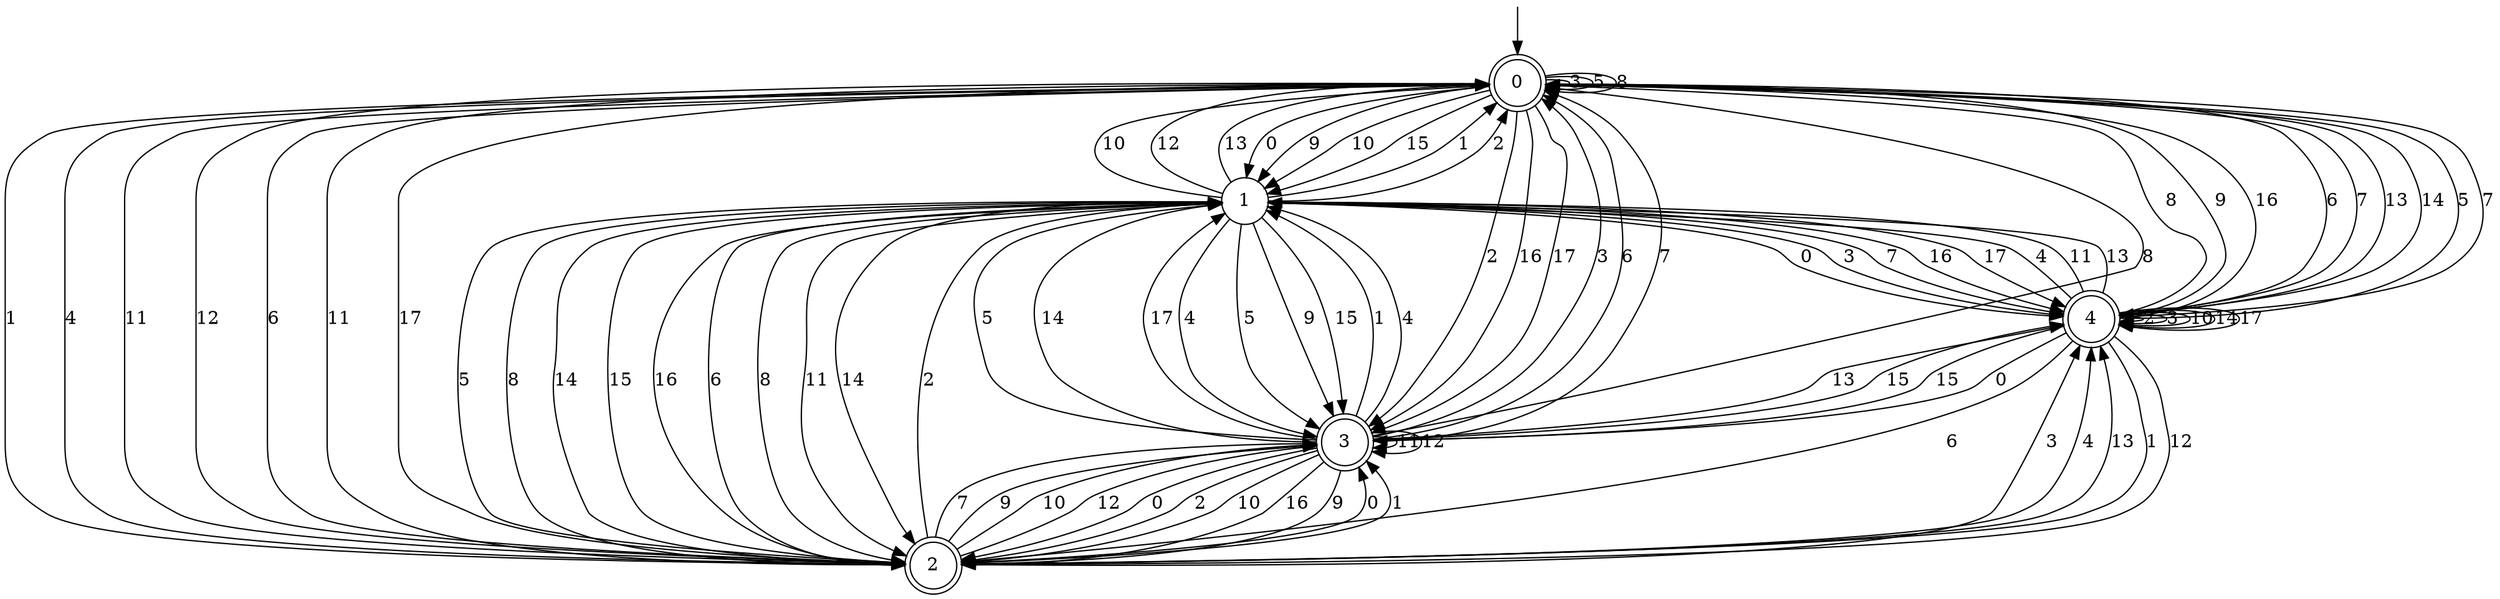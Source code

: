 digraph g {

	s0 [shape="doublecircle" label="0"];
	s1 [shape="circle" label="1"];
	s2 [shape="doublecircle" label="2"];
	s3 [shape="doublecircle" label="3"];
	s4 [shape="doublecircle" label="4"];
	s0 -> s1 [label="0"];
	s0 -> s2 [label="1"];
	s0 -> s3 [label="2"];
	s0 -> s0 [label="3"];
	s0 -> s2 [label="4"];
	s0 -> s0 [label="5"];
	s0 -> s4 [label="6"];
	s0 -> s4 [label="7"];
	s0 -> s0 [label="8"];
	s0 -> s1 [label="9"];
	s0 -> s1 [label="10"];
	s0 -> s2 [label="11"];
	s0 -> s2 [label="12"];
	s0 -> s4 [label="13"];
	s0 -> s4 [label="14"];
	s0 -> s1 [label="15"];
	s0 -> s3 [label="16"];
	s0 -> s3 [label="17"];
	s1 -> s4 [label="0"];
	s1 -> s0 [label="1"];
	s1 -> s0 [label="2"];
	s1 -> s4 [label="3"];
	s1 -> s3 [label="4"];
	s1 -> s3 [label="5"];
	s1 -> s2 [label="6"];
	s1 -> s4 [label="7"];
	s1 -> s2 [label="8"];
	s1 -> s3 [label="9"];
	s1 -> s0 [label="10"];
	s1 -> s2 [label="11"];
	s1 -> s0 [label="12"];
	s1 -> s0 [label="13"];
	s1 -> s2 [label="14"];
	s1 -> s3 [label="15"];
	s1 -> s4 [label="16"];
	s1 -> s4 [label="17"];
	s2 -> s3 [label="0"];
	s2 -> s3 [label="1"];
	s2 -> s1 [label="2"];
	s2 -> s4 [label="3"];
	s2 -> s4 [label="4"];
	s2 -> s1 [label="5"];
	s2 -> s0 [label="6"];
	s2 -> s3 [label="7"];
	s2 -> s1 [label="8"];
	s2 -> s3 [label="9"];
	s2 -> s3 [label="10"];
	s2 -> s0 [label="11"];
	s2 -> s3 [label="12"];
	s2 -> s4 [label="13"];
	s2 -> s1 [label="14"];
	s2 -> s1 [label="15"];
	s2 -> s1 [label="16"];
	s2 -> s0 [label="17"];
	s3 -> s2 [label="0"];
	s3 -> s1 [label="1"];
	s3 -> s2 [label="2"];
	s3 -> s0 [label="3"];
	s3 -> s1 [label="4"];
	s3 -> s1 [label="5"];
	s3 -> s0 [label="6"];
	s3 -> s0 [label="7"];
	s3 -> s0 [label="8"];
	s3 -> s2 [label="9"];
	s3 -> s2 [label="10"];
	s3 -> s3 [label="11"];
	s3 -> s3 [label="12"];
	s3 -> s4 [label="13"];
	s3 -> s1 [label="14"];
	s3 -> s4 [label="15"];
	s3 -> s2 [label="16"];
	s3 -> s1 [label="17"];
	s4 -> s3 [label="0"];
	s4 -> s2 [label="1"];
	s4 -> s4 [label="2"];
	s4 -> s4 [label="3"];
	s4 -> s1 [label="4"];
	s4 -> s0 [label="5"];
	s4 -> s2 [label="6"];
	s4 -> s0 [label="7"];
	s4 -> s0 [label="8"];
	s4 -> s0 [label="9"];
	s4 -> s4 [label="10"];
	s4 -> s1 [label="11"];
	s4 -> s2 [label="12"];
	s4 -> s1 [label="13"];
	s4 -> s4 [label="14"];
	s4 -> s3 [label="15"];
	s4 -> s0 [label="16"];
	s4 -> s4 [label="17"];

__start0 [label="" shape="none" width="0" height="0"];
__start0 -> s0;

}
